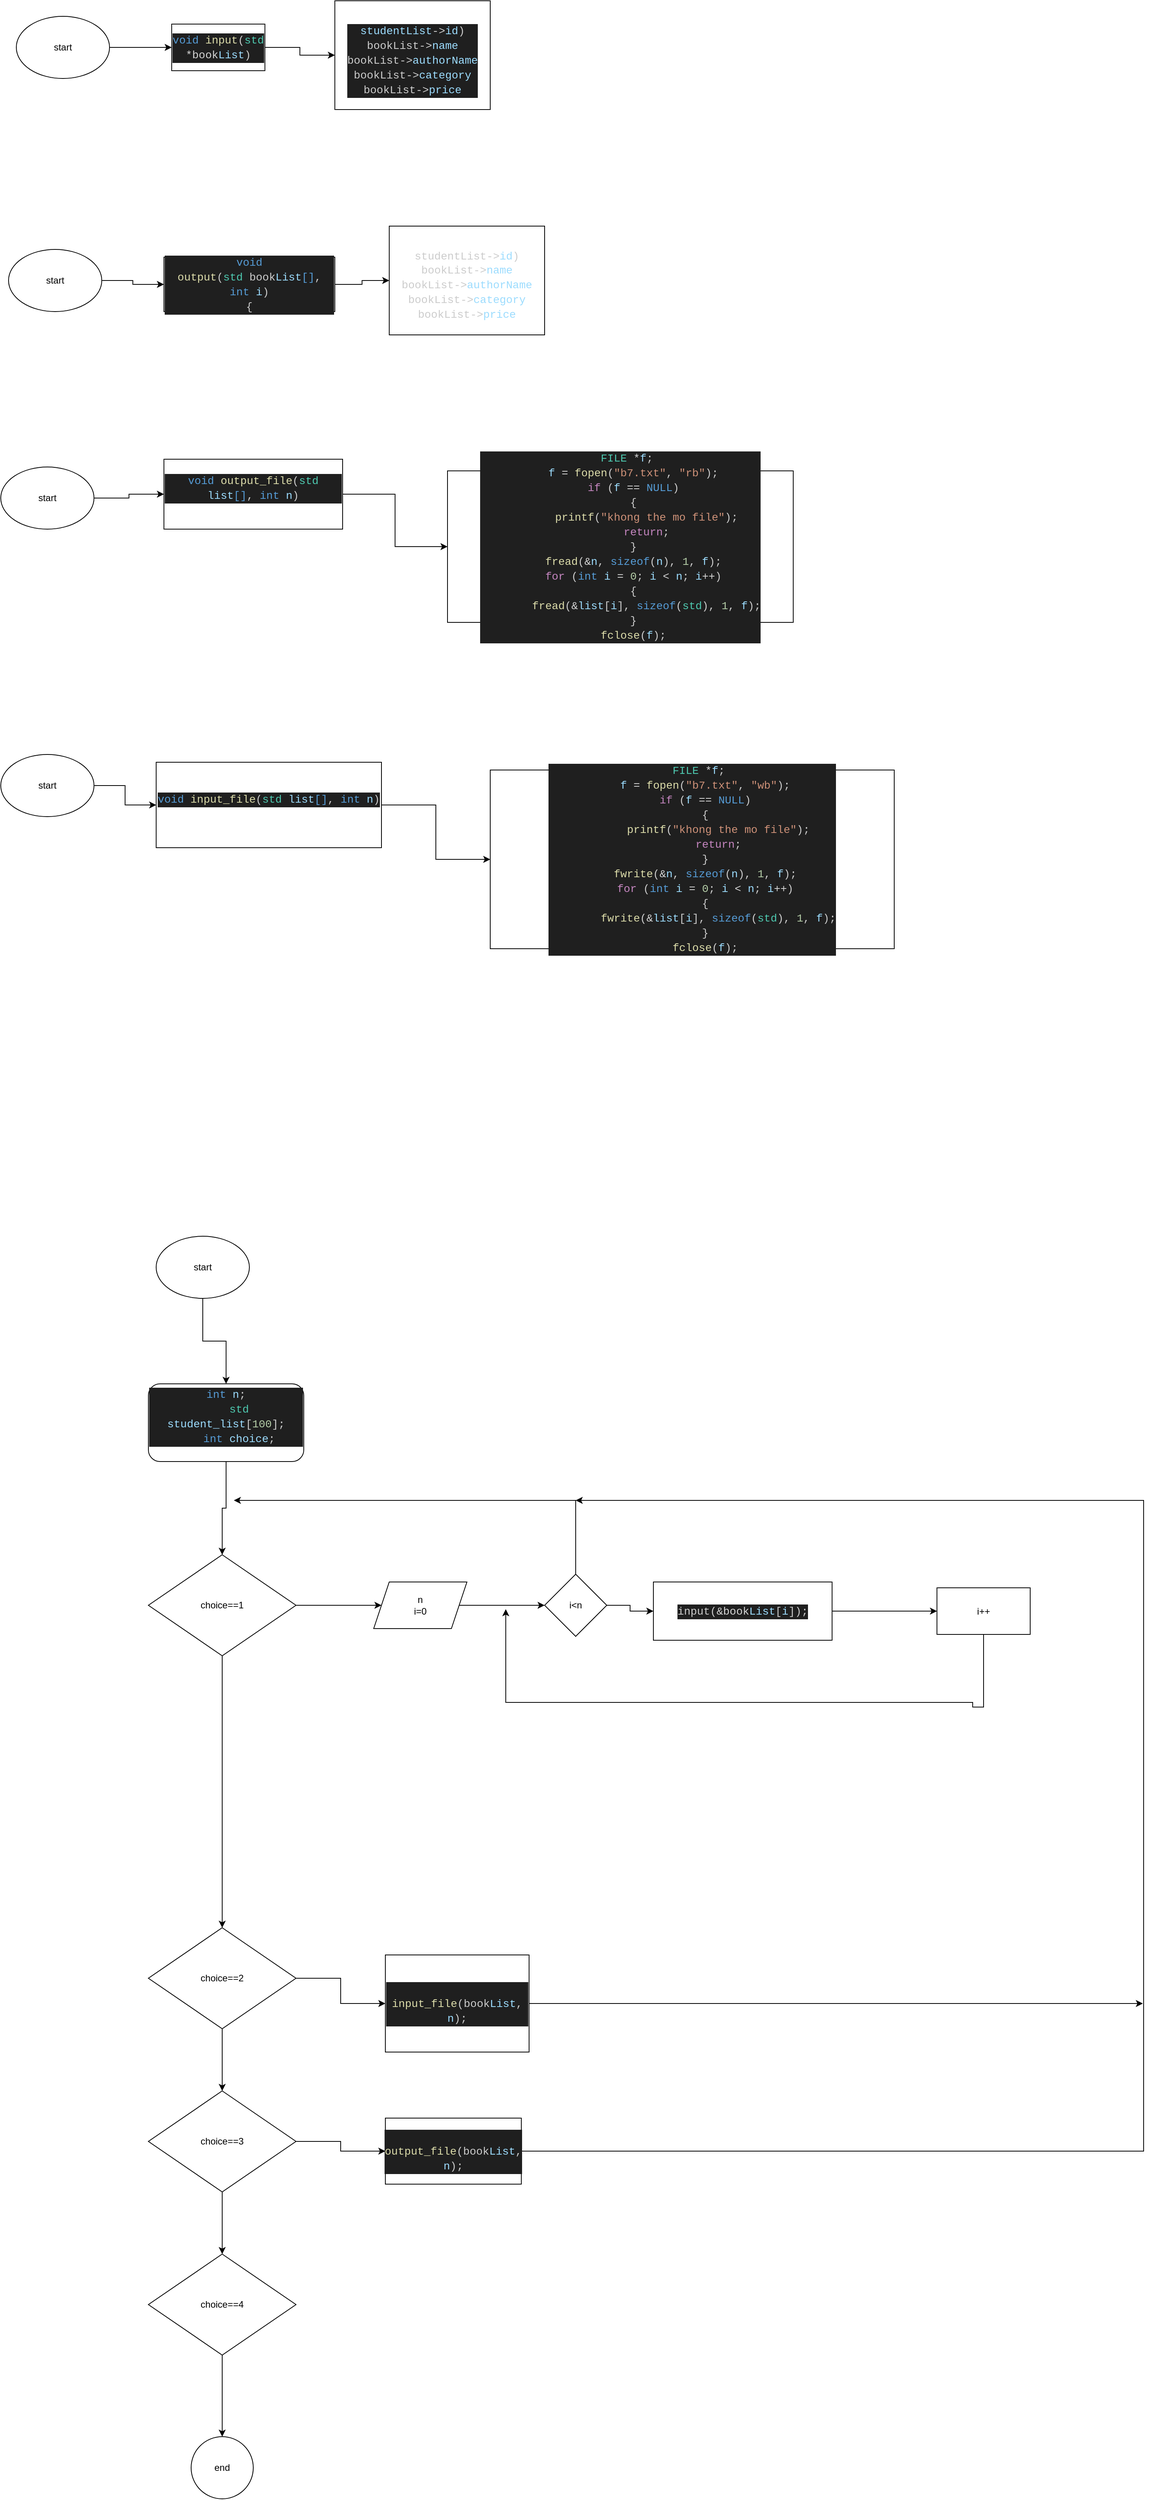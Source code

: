<mxfile version="22.0.3" type="device">
  <diagram id="C5RBs43oDa-KdzZeNtuy" name="Page-1">
    <mxGraphModel dx="1918" dy="1236" grid="1" gridSize="10" guides="1" tooltips="1" connect="1" arrows="1" fold="1" page="1" pageScale="1" pageWidth="827" pageHeight="1169" math="0" shadow="0">
      <root>
        <mxCell id="WIyWlLk6GJQsqaUBKTNV-0" />
        <mxCell id="WIyWlLk6GJQsqaUBKTNV-1" parent="WIyWlLk6GJQsqaUBKTNV-0" />
        <mxCell id="U6O5NH-Vw_Ar7A7h_Dvn-4" value="" style="edgeStyle=orthogonalEdgeStyle;rounded=0;orthogonalLoop=1;jettySize=auto;html=1;" parent="WIyWlLk6GJQsqaUBKTNV-1" source="U6O5NH-Vw_Ar7A7h_Dvn-0" target="U6O5NH-Vw_Ar7A7h_Dvn-3" edge="1">
          <mxGeometry relative="1" as="geometry" />
        </mxCell>
        <mxCell id="U6O5NH-Vw_Ar7A7h_Dvn-0" value="start" style="ellipse;whiteSpace=wrap;html=1;" parent="WIyWlLk6GJQsqaUBKTNV-1" vertex="1">
          <mxGeometry x="160" y="20" width="120" height="80" as="geometry" />
        </mxCell>
        <mxCell id="U6O5NH-Vw_Ar7A7h_Dvn-8" value="" style="edgeStyle=orthogonalEdgeStyle;rounded=0;orthogonalLoop=1;jettySize=auto;html=1;" parent="WIyWlLk6GJQsqaUBKTNV-1" source="U6O5NH-Vw_Ar7A7h_Dvn-1" target="U6O5NH-Vw_Ar7A7h_Dvn-7" edge="1">
          <mxGeometry relative="1" as="geometry" />
        </mxCell>
        <mxCell id="U6O5NH-Vw_Ar7A7h_Dvn-1" value="start" style="ellipse;whiteSpace=wrap;html=1;" parent="WIyWlLk6GJQsqaUBKTNV-1" vertex="1">
          <mxGeometry x="150" y="320" width="120" height="80" as="geometry" />
        </mxCell>
        <mxCell id="U6O5NH-Vw_Ar7A7h_Dvn-13" value="" style="edgeStyle=orthogonalEdgeStyle;rounded=0;orthogonalLoop=1;jettySize=auto;html=1;" parent="WIyWlLk6GJQsqaUBKTNV-1" source="U6O5NH-Vw_Ar7A7h_Dvn-2" target="U6O5NH-Vw_Ar7A7h_Dvn-12" edge="1">
          <mxGeometry relative="1" as="geometry" />
        </mxCell>
        <mxCell id="U6O5NH-Vw_Ar7A7h_Dvn-2" value="start" style="ellipse;whiteSpace=wrap;html=1;" parent="WIyWlLk6GJQsqaUBKTNV-1" vertex="1">
          <mxGeometry x="140" y="600" width="120" height="80" as="geometry" />
        </mxCell>
        <mxCell id="U6O5NH-Vw_Ar7A7h_Dvn-6" value="" style="edgeStyle=orthogonalEdgeStyle;rounded=0;orthogonalLoop=1;jettySize=auto;html=1;" parent="WIyWlLk6GJQsqaUBKTNV-1" source="U6O5NH-Vw_Ar7A7h_Dvn-3" target="U6O5NH-Vw_Ar7A7h_Dvn-5" edge="1">
          <mxGeometry relative="1" as="geometry" />
        </mxCell>
        <mxCell id="U6O5NH-Vw_Ar7A7h_Dvn-3" value="&lt;br&gt;&lt;div style=&quot;color: rgb(204, 204, 204); background-color: rgb(31, 31, 31); font-family: Consolas, &amp;quot;Courier New&amp;quot;, monospace; font-weight: normal; font-size: 14px; line-height: 19px;&quot;&gt;&lt;div&gt;&lt;span style=&quot;color: #569cd6;&quot;&gt;void&lt;/span&gt;&lt;span style=&quot;color: #cccccc;&quot;&gt; &lt;/span&gt;&lt;span style=&quot;color: #dcdcaa;&quot;&gt;input&lt;/span&gt;&lt;span style=&quot;color: #cccccc;&quot;&gt;(&lt;/span&gt;&lt;span style=&quot;color: #4ec9b0;&quot;&gt;std&lt;/span&gt;&lt;span style=&quot;color: #cccccc;&quot;&gt; &lt;/span&gt;&lt;span style=&quot;color: #d4d4d4;&quot;&gt;*book&lt;/span&gt;&lt;span style=&quot;color: #9cdcfe;&quot;&gt;List&lt;/span&gt;&lt;span style=&quot;color: #cccccc;&quot;&gt;)&lt;/span&gt;&lt;/div&gt;&lt;/div&gt;&lt;br&gt;" style="whiteSpace=wrap;html=1;" parent="WIyWlLk6GJQsqaUBKTNV-1" vertex="1">
          <mxGeometry x="360" y="30" width="120" height="60" as="geometry" />
        </mxCell>
        <mxCell id="U6O5NH-Vw_Ar7A7h_Dvn-5" value="&lt;br&gt;&lt;div style=&quot;color: rgb(204, 204, 204); background-color: rgb(31, 31, 31); font-family: Consolas, &amp;quot;Courier New&amp;quot;, monospace; font-weight: normal; font-size: 14px; line-height: 19px;&quot;&gt;&lt;div&gt;&lt;span style=&quot;color: #9cdcfe;&quot;&gt;studentList&lt;/span&gt;&lt;span style=&quot;color: #cccccc;&quot;&gt;-&amp;gt;&lt;/span&gt;&lt;span style=&quot;color: #9cdcfe;&quot;&gt;id&lt;/span&gt;&lt;span style=&quot;color: #cccccc;&quot;&gt;)&lt;/span&gt;&lt;/div&gt;&lt;div&gt;&lt;div style=&quot;line-height: 19px;&quot;&gt;&lt;div style=&quot;line-height: 19px;&quot;&gt;bookList-&amp;gt;&lt;span style=&quot;color: #9cdcfe;&quot;&gt;name&lt;/span&gt;&lt;/div&gt;&lt;div style=&quot;line-height: 19px;&quot;&gt;&lt;div style=&quot;line-height: 19px;&quot;&gt;bookList-&amp;gt;&lt;span style=&quot;color: #9cdcfe;&quot;&gt;authorName&lt;/span&gt;&lt;/div&gt;&lt;div style=&quot;line-height: 19px;&quot;&gt;&lt;div style=&quot;line-height: 19px;&quot;&gt;bookList-&amp;gt;&lt;span style=&quot;color: #9cdcfe;&quot;&gt;category&lt;/span&gt;&lt;/div&gt;&lt;div style=&quot;line-height: 19px;&quot;&gt;&lt;div style=&quot;line-height: 19px;&quot;&gt;bookList-&amp;gt;&lt;span style=&quot;color: #9cdcfe;&quot;&gt;price&lt;/span&gt;&lt;/div&gt;&lt;/div&gt;&lt;/div&gt;&lt;/div&gt;&lt;/div&gt;&lt;/div&gt;&lt;/div&gt;" style="whiteSpace=wrap;html=1;" parent="WIyWlLk6GJQsqaUBKTNV-1" vertex="1">
          <mxGeometry x="570" width="200" height="140" as="geometry" />
        </mxCell>
        <mxCell id="U6O5NH-Vw_Ar7A7h_Dvn-10" style="edgeStyle=orthogonalEdgeStyle;rounded=0;orthogonalLoop=1;jettySize=auto;html=1;entryX=0;entryY=0.5;entryDx=0;entryDy=0;" parent="WIyWlLk6GJQsqaUBKTNV-1" source="U6O5NH-Vw_Ar7A7h_Dvn-7" target="U6O5NH-Vw_Ar7A7h_Dvn-9" edge="1">
          <mxGeometry relative="1" as="geometry" />
        </mxCell>
        <mxCell id="U6O5NH-Vw_Ar7A7h_Dvn-7" value="&lt;br&gt;&lt;div style=&quot;color: rgb(204, 204, 204); background-color: rgb(31, 31, 31); font-family: Consolas, &amp;quot;Courier New&amp;quot;, monospace; font-weight: normal; font-size: 14px; line-height: 19px;&quot;&gt;&lt;div&gt;&lt;span style=&quot;color: #569cd6;&quot;&gt;void&lt;/span&gt;&lt;span style=&quot;color: #cccccc;&quot;&gt; &lt;/span&gt;&lt;span style=&quot;color: #dcdcaa;&quot;&gt;output&lt;/span&gt;&lt;span style=&quot;color: #cccccc;&quot;&gt;(&lt;/span&gt;&lt;span style=&quot;color: #4ec9b0;&quot;&gt;std&lt;/span&gt;&lt;span style=&quot;color: #cccccc;&quot;&gt;&amp;nbsp;book&lt;/span&gt;&lt;span style=&quot;color: #9cdcfe;&quot;&gt;List&lt;/span&gt;&lt;span style=&quot;color: #569cd6;&quot;&gt;[]&lt;/span&gt;&lt;span style=&quot;color: #cccccc;&quot;&gt;, &lt;/span&gt;&lt;span style=&quot;color: #569cd6;&quot;&gt;int&lt;/span&gt;&lt;span style=&quot;color: #cccccc;&quot;&gt; &lt;/span&gt;&lt;span style=&quot;color: #9cdcfe;&quot;&gt;i&lt;/span&gt;&lt;span style=&quot;color: #cccccc;&quot;&gt;)&lt;/span&gt;&lt;/div&gt;&lt;div&gt;&lt;span style=&quot;color: #cccccc;&quot;&gt;{&lt;/span&gt;&lt;/div&gt;&lt;/div&gt;&lt;br&gt;" style="whiteSpace=wrap;html=1;" parent="WIyWlLk6GJQsqaUBKTNV-1" vertex="1">
          <mxGeometry x="350" y="330" width="220" height="70" as="geometry" />
        </mxCell>
        <mxCell id="U6O5NH-Vw_Ar7A7h_Dvn-9" value="&lt;br&gt;&lt;div style=&quot;color: rgb(204, 204, 204); font-family: Consolas, &amp;quot;Courier New&amp;quot;, monospace; font-size: 14px;&quot;&gt;studentList-&amp;gt;&lt;span style=&quot;color: rgb(156, 220, 254);&quot;&gt;id&lt;/span&gt;)&lt;/div&gt;&lt;div style=&quot;color: rgb(204, 204, 204); font-family: Consolas, &amp;quot;Courier New&amp;quot;, monospace; font-size: 14px;&quot;&gt;&lt;div style=&quot;line-height: 19px;&quot;&gt;&lt;div style=&quot;line-height: 19px;&quot;&gt;bookList-&amp;gt;&lt;span style=&quot;color: rgb(156, 220, 254);&quot;&gt;name&lt;/span&gt;&lt;/div&gt;&lt;div style=&quot;line-height: 19px;&quot;&gt;&lt;div style=&quot;line-height: 19px;&quot;&gt;bookList-&amp;gt;&lt;span style=&quot;color: rgb(156, 220, 254);&quot;&gt;authorName&lt;/span&gt;&lt;/div&gt;&lt;div style=&quot;line-height: 19px;&quot;&gt;&lt;div style=&quot;line-height: 19px;&quot;&gt;bookList-&amp;gt;&lt;span style=&quot;color: rgb(156, 220, 254);&quot;&gt;category&lt;/span&gt;&lt;/div&gt;&lt;div style=&quot;line-height: 19px;&quot;&gt;&lt;div style=&quot;line-height: 19px;&quot;&gt;bookList-&amp;gt;&lt;span style=&quot;color: rgb(156, 220, 254);&quot;&gt;price&lt;/span&gt;&lt;/div&gt;&lt;/div&gt;&lt;/div&gt;&lt;/div&gt;&lt;/div&gt;&lt;/div&gt;" style="whiteSpace=wrap;html=1;" parent="WIyWlLk6GJQsqaUBKTNV-1" vertex="1">
          <mxGeometry x="640" y="290" width="200" height="140" as="geometry" />
        </mxCell>
        <mxCell id="U6O5NH-Vw_Ar7A7h_Dvn-17" value="" style="edgeStyle=orthogonalEdgeStyle;rounded=0;orthogonalLoop=1;jettySize=auto;html=1;" parent="WIyWlLk6GJQsqaUBKTNV-1" source="U6O5NH-Vw_Ar7A7h_Dvn-11" target="U6O5NH-Vw_Ar7A7h_Dvn-16" edge="1">
          <mxGeometry relative="1" as="geometry" />
        </mxCell>
        <mxCell id="U6O5NH-Vw_Ar7A7h_Dvn-11" value="start" style="ellipse;whiteSpace=wrap;html=1;" parent="WIyWlLk6GJQsqaUBKTNV-1" vertex="1">
          <mxGeometry x="140" y="970" width="120" height="80" as="geometry" />
        </mxCell>
        <mxCell id="U6O5NH-Vw_Ar7A7h_Dvn-15" value="" style="edgeStyle=orthogonalEdgeStyle;rounded=0;orthogonalLoop=1;jettySize=auto;html=1;" parent="WIyWlLk6GJQsqaUBKTNV-1" source="U6O5NH-Vw_Ar7A7h_Dvn-12" target="U6O5NH-Vw_Ar7A7h_Dvn-14" edge="1">
          <mxGeometry relative="1" as="geometry" />
        </mxCell>
        <mxCell id="U6O5NH-Vw_Ar7A7h_Dvn-12" value="&#xa;&lt;div style=&quot;color: rgb(204, 204, 204); background-color: rgb(31, 31, 31); font-family: Consolas, &amp;quot;Courier New&amp;quot;, monospace; font-weight: normal; font-size: 14px; line-height: 19px;&quot;&gt;&lt;div&gt;&lt;span style=&quot;color: #569cd6;&quot;&gt;void&lt;/span&gt;&lt;span style=&quot;color: #cccccc;&quot;&gt; &lt;/span&gt;&lt;span style=&quot;color: #dcdcaa;&quot;&gt;output_file&lt;/span&gt;&lt;span style=&quot;color: #cccccc;&quot;&gt;(&lt;/span&gt;&lt;span style=&quot;color: #4ec9b0;&quot;&gt;std&lt;/span&gt;&lt;span style=&quot;color: #cccccc;&quot;&gt; &lt;/span&gt;&lt;span style=&quot;color: #9cdcfe;&quot;&gt;list&lt;/span&gt;&lt;span style=&quot;color: #569cd6;&quot;&gt;[]&lt;/span&gt;&lt;span style=&quot;color: #cccccc;&quot;&gt;, &lt;/span&gt;&lt;span style=&quot;color: #569cd6;&quot;&gt;int&lt;/span&gt;&lt;span style=&quot;color: #cccccc;&quot;&gt; &lt;/span&gt;&lt;span style=&quot;color: #9cdcfe;&quot;&gt;n&lt;/span&gt;&lt;span style=&quot;color: #cccccc;&quot;&gt;)&lt;/span&gt;&lt;/div&gt;&lt;/div&gt;&#xa;&#xa;" style="whiteSpace=wrap;html=1;" parent="WIyWlLk6GJQsqaUBKTNV-1" vertex="1">
          <mxGeometry x="350" y="590" width="230" height="90" as="geometry" />
        </mxCell>
        <mxCell id="U6O5NH-Vw_Ar7A7h_Dvn-14" value="&lt;br&gt;&lt;div style=&quot;color: rgb(204, 204, 204); background-color: rgb(31, 31, 31); font-family: Consolas, &amp;quot;Courier New&amp;quot;, monospace; font-weight: normal; font-size: 14px; line-height: 19px;&quot;&gt;&lt;div&gt;&lt;span style=&quot;color: #cccccc;&quot;&gt;&amp;nbsp; &lt;/span&gt;&lt;span style=&quot;color: #4ec9b0;&quot;&gt;FILE&lt;/span&gt;&lt;span style=&quot;color: #cccccc;&quot;&gt; &lt;/span&gt;&lt;span style=&quot;color: #d4d4d4;&quot;&gt;*&lt;/span&gt;&lt;span style=&quot;color: #9cdcfe;&quot;&gt;f&lt;/span&gt;&lt;span style=&quot;color: #cccccc;&quot;&gt;;&lt;/span&gt;&lt;/div&gt;&lt;div&gt;&lt;span style=&quot;color: #cccccc;&quot;&gt;&amp;nbsp; &amp;nbsp; &lt;/span&gt;&lt;span style=&quot;color: #9cdcfe;&quot;&gt;f&lt;/span&gt;&lt;span style=&quot;color: #cccccc;&quot;&gt; &lt;/span&gt;&lt;span style=&quot;color: #d4d4d4;&quot;&gt;=&lt;/span&gt;&lt;span style=&quot;color: #cccccc;&quot;&gt; &lt;/span&gt;&lt;span style=&quot;color: #dcdcaa;&quot;&gt;fopen&lt;/span&gt;&lt;span style=&quot;color: #cccccc;&quot;&gt;(&lt;/span&gt;&lt;span style=&quot;color: #ce9178;&quot;&gt;&quot;b7.txt&quot;&lt;/span&gt;&lt;span style=&quot;color: #cccccc;&quot;&gt;, &lt;/span&gt;&lt;span style=&quot;color: #ce9178;&quot;&gt;&quot;rb&quot;&lt;/span&gt;&lt;span style=&quot;color: #cccccc;&quot;&gt;);&lt;/span&gt;&lt;/div&gt;&lt;div&gt;&lt;span style=&quot;color: #cccccc;&quot;&gt;&amp;nbsp; &amp;nbsp; &lt;/span&gt;&lt;span style=&quot;color: #c586c0;&quot;&gt;if&lt;/span&gt;&lt;span style=&quot;color: #cccccc;&quot;&gt; (&lt;/span&gt;&lt;span style=&quot;color: #9cdcfe;&quot;&gt;f&lt;/span&gt;&lt;span style=&quot;color: #cccccc;&quot;&gt; &lt;/span&gt;&lt;span style=&quot;color: #d4d4d4;&quot;&gt;==&lt;/span&gt;&lt;span style=&quot;color: #cccccc;&quot;&gt; &lt;/span&gt;&lt;span style=&quot;color: #569cd6;&quot;&gt;NULL&lt;/span&gt;&lt;span style=&quot;color: #cccccc;&quot;&gt;)&lt;/span&gt;&lt;/div&gt;&lt;div&gt;&lt;span style=&quot;color: #cccccc;&quot;&gt;&amp;nbsp; &amp;nbsp; {&lt;/span&gt;&lt;/div&gt;&lt;div&gt;&lt;span style=&quot;color: #cccccc;&quot;&gt;&amp;nbsp; &amp;nbsp; &amp;nbsp; &amp;nbsp; &lt;/span&gt;&lt;span style=&quot;color: #dcdcaa;&quot;&gt;printf&lt;/span&gt;&lt;span style=&quot;color: #cccccc;&quot;&gt;(&lt;/span&gt;&lt;span style=&quot;color: #ce9178;&quot;&gt;&quot;khong the mo file&quot;&lt;/span&gt;&lt;span style=&quot;color: #cccccc;&quot;&gt;);&lt;/span&gt;&lt;/div&gt;&lt;div&gt;&lt;span style=&quot;color: #cccccc;&quot;&gt;&amp;nbsp; &amp;nbsp; &amp;nbsp; &amp;nbsp; &lt;/span&gt;&lt;span style=&quot;color: #c586c0;&quot;&gt;return&lt;/span&gt;&lt;span style=&quot;color: #cccccc;&quot;&gt;;&lt;/span&gt;&lt;/div&gt;&lt;div&gt;&lt;span style=&quot;color: #cccccc;&quot;&gt;&amp;nbsp; &amp;nbsp; }&lt;/span&gt;&lt;/div&gt;&lt;div&gt;&lt;span style=&quot;color: #cccccc;&quot;&gt;&amp;nbsp; &amp;nbsp; &lt;/span&gt;&lt;span style=&quot;color: #dcdcaa;&quot;&gt;fread&lt;/span&gt;&lt;span style=&quot;color: #cccccc;&quot;&gt;(&lt;/span&gt;&lt;span style=&quot;color: #d4d4d4;&quot;&gt;&amp;amp;&lt;/span&gt;&lt;span style=&quot;color: #9cdcfe;&quot;&gt;n&lt;/span&gt;&lt;span style=&quot;color: #cccccc;&quot;&gt;, &lt;/span&gt;&lt;span style=&quot;color: #569cd6;&quot;&gt;sizeof&lt;/span&gt;&lt;span style=&quot;color: #cccccc;&quot;&gt;(&lt;/span&gt;&lt;span style=&quot;color: #9cdcfe;&quot;&gt;n&lt;/span&gt;&lt;span style=&quot;color: #cccccc;&quot;&gt;), &lt;/span&gt;&lt;span style=&quot;color: #b5cea8;&quot;&gt;1&lt;/span&gt;&lt;span style=&quot;color: #cccccc;&quot;&gt;, &lt;/span&gt;&lt;span style=&quot;color: #9cdcfe;&quot;&gt;f&lt;/span&gt;&lt;span style=&quot;color: #cccccc;&quot;&gt;);&lt;/span&gt;&lt;/div&gt;&lt;div&gt;&lt;span style=&quot;color: #cccccc;&quot;&gt;&amp;nbsp; &amp;nbsp; &lt;/span&gt;&lt;span style=&quot;color: #c586c0;&quot;&gt;for&lt;/span&gt;&lt;span style=&quot;color: #cccccc;&quot;&gt; (&lt;/span&gt;&lt;span style=&quot;color: #569cd6;&quot;&gt;int&lt;/span&gt;&lt;span style=&quot;color: #cccccc;&quot;&gt; &lt;/span&gt;&lt;span style=&quot;color: #9cdcfe;&quot;&gt;i&lt;/span&gt;&lt;span style=&quot;color: #cccccc;&quot;&gt; &lt;/span&gt;&lt;span style=&quot;color: #d4d4d4;&quot;&gt;=&lt;/span&gt;&lt;span style=&quot;color: #cccccc;&quot;&gt; &lt;/span&gt;&lt;span style=&quot;color: #b5cea8;&quot;&gt;0&lt;/span&gt;&lt;span style=&quot;color: #cccccc;&quot;&gt;; &lt;/span&gt;&lt;span style=&quot;color: #9cdcfe;&quot;&gt;i&lt;/span&gt;&lt;span style=&quot;color: #cccccc;&quot;&gt; &lt;/span&gt;&lt;span style=&quot;color: #d4d4d4;&quot;&gt;&amp;lt;&lt;/span&gt;&lt;span style=&quot;color: #cccccc;&quot;&gt; &lt;/span&gt;&lt;span style=&quot;color: #9cdcfe;&quot;&gt;n&lt;/span&gt;&lt;span style=&quot;color: #cccccc;&quot;&gt;; &lt;/span&gt;&lt;span style=&quot;color: #9cdcfe;&quot;&gt;i&lt;/span&gt;&lt;span style=&quot;color: #d4d4d4;&quot;&gt;++&lt;/span&gt;&lt;span style=&quot;color: #cccccc;&quot;&gt;)&lt;/span&gt;&lt;/div&gt;&lt;div&gt;&lt;span style=&quot;color: #cccccc;&quot;&gt;&amp;nbsp; &amp;nbsp; {&lt;/span&gt;&lt;/div&gt;&lt;div&gt;&lt;span style=&quot;color: #cccccc;&quot;&gt;&amp;nbsp; &amp;nbsp; &amp;nbsp; &amp;nbsp; &lt;/span&gt;&lt;span style=&quot;color: #dcdcaa;&quot;&gt;fread&lt;/span&gt;&lt;span style=&quot;color: #cccccc;&quot;&gt;(&lt;/span&gt;&lt;span style=&quot;color: #d4d4d4;&quot;&gt;&amp;amp;&lt;/span&gt;&lt;span style=&quot;color: #9cdcfe;&quot;&gt;list&lt;/span&gt;&lt;span style=&quot;color: #cccccc;&quot;&gt;[&lt;/span&gt;&lt;span style=&quot;color: #9cdcfe;&quot;&gt;i&lt;/span&gt;&lt;span style=&quot;color: #cccccc;&quot;&gt;], &lt;/span&gt;&lt;span style=&quot;color: #569cd6;&quot;&gt;sizeof&lt;/span&gt;&lt;span style=&quot;color: #cccccc;&quot;&gt;(&lt;/span&gt;&lt;span style=&quot;color: #4ec9b0;&quot;&gt;std&lt;/span&gt;&lt;span style=&quot;color: #cccccc;&quot;&gt;), &lt;/span&gt;&lt;span style=&quot;color: #b5cea8;&quot;&gt;1&lt;/span&gt;&lt;span style=&quot;color: #cccccc;&quot;&gt;, &lt;/span&gt;&lt;span style=&quot;color: #9cdcfe;&quot;&gt;f&lt;/span&gt;&lt;span style=&quot;color: #cccccc;&quot;&gt;);&lt;/span&gt;&lt;/div&gt;&lt;div&gt;&lt;span style=&quot;color: #cccccc;&quot;&gt;&amp;nbsp; &amp;nbsp; }&lt;/span&gt;&lt;/div&gt;&lt;div&gt;&lt;span style=&quot;color: #cccccc;&quot;&gt;&amp;nbsp; &amp;nbsp; &lt;/span&gt;&lt;span style=&quot;color: #dcdcaa;&quot;&gt;fclose&lt;/span&gt;&lt;span style=&quot;color: #cccccc;&quot;&gt;(&lt;/span&gt;&lt;span style=&quot;color: #9cdcfe;&quot;&gt;f&lt;/span&gt;&lt;span style=&quot;color: #cccccc;&quot;&gt;);&lt;/span&gt;&lt;/div&gt;&lt;/div&gt;&lt;br&gt;" style="whiteSpace=wrap;html=1;" parent="WIyWlLk6GJQsqaUBKTNV-1" vertex="1">
          <mxGeometry x="715" y="605" width="445" height="195" as="geometry" />
        </mxCell>
        <mxCell id="U6O5NH-Vw_Ar7A7h_Dvn-19" value="" style="edgeStyle=orthogonalEdgeStyle;rounded=0;orthogonalLoop=1;jettySize=auto;html=1;" parent="WIyWlLk6GJQsqaUBKTNV-1" source="U6O5NH-Vw_Ar7A7h_Dvn-16" target="U6O5NH-Vw_Ar7A7h_Dvn-18" edge="1">
          <mxGeometry relative="1" as="geometry" />
        </mxCell>
        <mxCell id="U6O5NH-Vw_Ar7A7h_Dvn-16" value="&#xa;&lt;div style=&quot;color: rgb(204, 204, 204); background-color: rgb(31, 31, 31); font-family: Consolas, &amp;quot;Courier New&amp;quot;, monospace; font-weight: normal; font-size: 14px; line-height: 19px;&quot;&gt;&lt;div&gt;&lt;span style=&quot;color: #569cd6;&quot;&gt;void&lt;/span&gt;&lt;span style=&quot;color: #cccccc;&quot;&gt; &lt;/span&gt;&lt;span style=&quot;color: #dcdcaa;&quot;&gt;input_file&lt;/span&gt;&lt;span style=&quot;color: #cccccc;&quot;&gt;(&lt;/span&gt;&lt;span style=&quot;color: #4ec9b0;&quot;&gt;std&lt;/span&gt;&lt;span style=&quot;color: #cccccc;&quot;&gt; &lt;/span&gt;&lt;span style=&quot;color: #9cdcfe;&quot;&gt;list&lt;/span&gt;&lt;span style=&quot;color: #569cd6;&quot;&gt;[]&lt;/span&gt;&lt;span style=&quot;color: #cccccc;&quot;&gt;, &lt;/span&gt;&lt;span style=&quot;color: #569cd6;&quot;&gt;int&lt;/span&gt;&lt;span style=&quot;color: #cccccc;&quot;&gt; &lt;/span&gt;&lt;span style=&quot;color: #9cdcfe;&quot;&gt;n&lt;/span&gt;&lt;span style=&quot;color: #cccccc;&quot;&gt;)&lt;/span&gt;&lt;/div&gt;&lt;/div&gt;&#xa;&#xa;" style="whiteSpace=wrap;html=1;" parent="WIyWlLk6GJQsqaUBKTNV-1" vertex="1">
          <mxGeometry x="340" y="980" width="290" height="110" as="geometry" />
        </mxCell>
        <mxCell id="U6O5NH-Vw_Ar7A7h_Dvn-18" value="&lt;br&gt;&lt;div style=&quot;color: rgb(204, 204, 204); background-color: rgb(31, 31, 31); font-family: Consolas, &amp;quot;Courier New&amp;quot;, monospace; font-weight: normal; font-size: 14px; line-height: 19px;&quot;&gt;&lt;div&gt;&lt;span style=&quot;color: #cccccc;&quot;&gt;&amp;nbsp; &lt;/span&gt;&lt;span style=&quot;color: #4ec9b0;&quot;&gt;FILE&lt;/span&gt;&lt;span style=&quot;color: #cccccc;&quot;&gt; &lt;/span&gt;&lt;span style=&quot;color: #d4d4d4;&quot;&gt;*&lt;/span&gt;&lt;span style=&quot;color: #9cdcfe;&quot;&gt;f&lt;/span&gt;&lt;span style=&quot;color: #cccccc;&quot;&gt;;&lt;/span&gt;&lt;/div&gt;&lt;div&gt;&lt;span style=&quot;color: #cccccc;&quot;&gt;&amp;nbsp; &amp;nbsp; &lt;/span&gt;&lt;span style=&quot;color: #9cdcfe;&quot;&gt;f&lt;/span&gt;&lt;span style=&quot;color: #cccccc;&quot;&gt; &lt;/span&gt;&lt;span style=&quot;color: #d4d4d4;&quot;&gt;=&lt;/span&gt;&lt;span style=&quot;color: #cccccc;&quot;&gt; &lt;/span&gt;&lt;span style=&quot;color: #dcdcaa;&quot;&gt;fopen&lt;/span&gt;&lt;span style=&quot;color: #cccccc;&quot;&gt;(&lt;/span&gt;&lt;span style=&quot;color: #ce9178;&quot;&gt;&quot;b7.txt&quot;&lt;/span&gt;&lt;span style=&quot;color: #cccccc;&quot;&gt;, &lt;/span&gt;&lt;span style=&quot;color: #ce9178;&quot;&gt;&quot;wb&quot;&lt;/span&gt;&lt;span style=&quot;color: #cccccc;&quot;&gt;);&lt;/span&gt;&lt;/div&gt;&lt;div&gt;&lt;span style=&quot;color: #cccccc;&quot;&gt;&amp;nbsp; &amp;nbsp; &lt;/span&gt;&lt;span style=&quot;color: #c586c0;&quot;&gt;if&lt;/span&gt;&lt;span style=&quot;color: #cccccc;&quot;&gt; (&lt;/span&gt;&lt;span style=&quot;color: #9cdcfe;&quot;&gt;f&lt;/span&gt;&lt;span style=&quot;color: #cccccc;&quot;&gt; &lt;/span&gt;&lt;span style=&quot;color: #d4d4d4;&quot;&gt;==&lt;/span&gt;&lt;span style=&quot;color: #cccccc;&quot;&gt; &lt;/span&gt;&lt;span style=&quot;color: #569cd6;&quot;&gt;NULL&lt;/span&gt;&lt;span style=&quot;color: #cccccc;&quot;&gt;)&lt;/span&gt;&lt;/div&gt;&lt;div&gt;&lt;span style=&quot;color: #cccccc;&quot;&gt;&amp;nbsp; &amp;nbsp; {&lt;/span&gt;&lt;/div&gt;&lt;div&gt;&lt;span style=&quot;color: #cccccc;&quot;&gt;&amp;nbsp; &amp;nbsp; &amp;nbsp; &amp;nbsp; &lt;/span&gt;&lt;span style=&quot;color: #dcdcaa;&quot;&gt;printf&lt;/span&gt;&lt;span style=&quot;color: #cccccc;&quot;&gt;(&lt;/span&gt;&lt;span style=&quot;color: #ce9178;&quot;&gt;&quot;khong the mo file&quot;&lt;/span&gt;&lt;span style=&quot;color: #cccccc;&quot;&gt;);&lt;/span&gt;&lt;/div&gt;&lt;div&gt;&lt;span style=&quot;color: #cccccc;&quot;&gt;&amp;nbsp; &amp;nbsp; &amp;nbsp; &amp;nbsp; &lt;/span&gt;&lt;span style=&quot;color: #c586c0;&quot;&gt;return&lt;/span&gt;&lt;span style=&quot;color: #cccccc;&quot;&gt;;&lt;/span&gt;&lt;/div&gt;&lt;div&gt;&lt;span style=&quot;color: #cccccc;&quot;&gt;&amp;nbsp; &amp;nbsp; }&lt;/span&gt;&lt;/div&gt;&lt;div&gt;&lt;span style=&quot;color: #cccccc;&quot;&gt;&amp;nbsp; &amp;nbsp; &lt;/span&gt;&lt;span style=&quot;color: #dcdcaa;&quot;&gt;fwrite&lt;/span&gt;&lt;span style=&quot;color: #cccccc;&quot;&gt;(&lt;/span&gt;&lt;span style=&quot;color: #d4d4d4;&quot;&gt;&amp;amp;&lt;/span&gt;&lt;span style=&quot;color: #9cdcfe;&quot;&gt;n&lt;/span&gt;&lt;span style=&quot;color: #cccccc;&quot;&gt;, &lt;/span&gt;&lt;span style=&quot;color: #569cd6;&quot;&gt;sizeof&lt;/span&gt;&lt;span style=&quot;color: #cccccc;&quot;&gt;(&lt;/span&gt;&lt;span style=&quot;color: #9cdcfe;&quot;&gt;n&lt;/span&gt;&lt;span style=&quot;color: #cccccc;&quot;&gt;), &lt;/span&gt;&lt;span style=&quot;color: #b5cea8;&quot;&gt;1&lt;/span&gt;&lt;span style=&quot;color: #cccccc;&quot;&gt;, &lt;/span&gt;&lt;span style=&quot;color: #9cdcfe;&quot;&gt;f&lt;/span&gt;&lt;span style=&quot;color: #cccccc;&quot;&gt;);&lt;/span&gt;&lt;/div&gt;&lt;div&gt;&lt;span style=&quot;color: #cccccc;&quot;&gt;&amp;nbsp; &amp;nbsp; &lt;/span&gt;&lt;span style=&quot;color: #c586c0;&quot;&gt;for&lt;/span&gt;&lt;span style=&quot;color: #cccccc;&quot;&gt; (&lt;/span&gt;&lt;span style=&quot;color: #569cd6;&quot;&gt;int&lt;/span&gt;&lt;span style=&quot;color: #cccccc;&quot;&gt; &lt;/span&gt;&lt;span style=&quot;color: #9cdcfe;&quot;&gt;i&lt;/span&gt;&lt;span style=&quot;color: #cccccc;&quot;&gt; &lt;/span&gt;&lt;span style=&quot;color: #d4d4d4;&quot;&gt;=&lt;/span&gt;&lt;span style=&quot;color: #cccccc;&quot;&gt; &lt;/span&gt;&lt;span style=&quot;color: #b5cea8;&quot;&gt;0&lt;/span&gt;&lt;span style=&quot;color: #cccccc;&quot;&gt;; &lt;/span&gt;&lt;span style=&quot;color: #9cdcfe;&quot;&gt;i&lt;/span&gt;&lt;span style=&quot;color: #cccccc;&quot;&gt; &lt;/span&gt;&lt;span style=&quot;color: #d4d4d4;&quot;&gt;&amp;lt;&lt;/span&gt;&lt;span style=&quot;color: #cccccc;&quot;&gt; &lt;/span&gt;&lt;span style=&quot;color: #9cdcfe;&quot;&gt;n&lt;/span&gt;&lt;span style=&quot;color: #cccccc;&quot;&gt;; &lt;/span&gt;&lt;span style=&quot;color: #9cdcfe;&quot;&gt;i&lt;/span&gt;&lt;span style=&quot;color: #d4d4d4;&quot;&gt;++&lt;/span&gt;&lt;span style=&quot;color: #cccccc;&quot;&gt;)&lt;/span&gt;&lt;/div&gt;&lt;div&gt;&lt;span style=&quot;color: #cccccc;&quot;&gt;&amp;nbsp; &amp;nbsp; {&lt;/span&gt;&lt;/div&gt;&lt;div&gt;&lt;span style=&quot;color: #cccccc;&quot;&gt;&amp;nbsp; &amp;nbsp; &amp;nbsp; &amp;nbsp; &lt;/span&gt;&lt;span style=&quot;color: #dcdcaa;&quot;&gt;fwrite&lt;/span&gt;&lt;span style=&quot;color: #cccccc;&quot;&gt;(&lt;/span&gt;&lt;span style=&quot;color: #d4d4d4;&quot;&gt;&amp;amp;&lt;/span&gt;&lt;span style=&quot;color: #9cdcfe;&quot;&gt;list&lt;/span&gt;&lt;span style=&quot;color: #cccccc;&quot;&gt;[&lt;/span&gt;&lt;span style=&quot;color: #9cdcfe;&quot;&gt;i&lt;/span&gt;&lt;span style=&quot;color: #cccccc;&quot;&gt;], &lt;/span&gt;&lt;span style=&quot;color: #569cd6;&quot;&gt;sizeof&lt;/span&gt;&lt;span style=&quot;color: #cccccc;&quot;&gt;(&lt;/span&gt;&lt;span style=&quot;color: #4ec9b0;&quot;&gt;std&lt;/span&gt;&lt;span style=&quot;color: #cccccc;&quot;&gt;), &lt;/span&gt;&lt;span style=&quot;color: #b5cea8;&quot;&gt;1&lt;/span&gt;&lt;span style=&quot;color: #cccccc;&quot;&gt;, &lt;/span&gt;&lt;span style=&quot;color: #9cdcfe;&quot;&gt;f&lt;/span&gt;&lt;span style=&quot;color: #cccccc;&quot;&gt;);&lt;/span&gt;&lt;/div&gt;&lt;div&gt;&lt;span style=&quot;color: #cccccc;&quot;&gt;&amp;nbsp; &amp;nbsp; }&lt;/span&gt;&lt;/div&gt;&lt;div&gt;&lt;span style=&quot;color: #cccccc;&quot;&gt;&amp;nbsp; &amp;nbsp; &lt;/span&gt;&lt;span style=&quot;color: #dcdcaa;&quot;&gt;fclose&lt;/span&gt;&lt;span style=&quot;color: #cccccc;&quot;&gt;(&lt;/span&gt;&lt;span style=&quot;color: #9cdcfe;&quot;&gt;f&lt;/span&gt;&lt;span style=&quot;color: #cccccc;&quot;&gt;);&lt;/span&gt;&lt;/div&gt;&lt;/div&gt;&lt;br&gt;" style="whiteSpace=wrap;html=1;" parent="WIyWlLk6GJQsqaUBKTNV-1" vertex="1">
          <mxGeometry x="770" y="990" width="520" height="230" as="geometry" />
        </mxCell>
        <mxCell id="U6O5NH-Vw_Ar7A7h_Dvn-22" style="edgeStyle=orthogonalEdgeStyle;rounded=0;orthogonalLoop=1;jettySize=auto;html=1;entryX=0.5;entryY=0;entryDx=0;entryDy=0;" parent="WIyWlLk6GJQsqaUBKTNV-1" source="U6O5NH-Vw_Ar7A7h_Dvn-20" target="U6O5NH-Vw_Ar7A7h_Dvn-21" edge="1">
          <mxGeometry relative="1" as="geometry" />
        </mxCell>
        <mxCell id="U6O5NH-Vw_Ar7A7h_Dvn-20" value="start" style="ellipse;whiteSpace=wrap;html=1;" parent="WIyWlLk6GJQsqaUBKTNV-1" vertex="1">
          <mxGeometry x="340" y="1590" width="120" height="80" as="geometry" />
        </mxCell>
        <mxCell id="U6O5NH-Vw_Ar7A7h_Dvn-25" style="edgeStyle=orthogonalEdgeStyle;rounded=0;orthogonalLoop=1;jettySize=auto;html=1;" parent="WIyWlLk6GJQsqaUBKTNV-1" source="U6O5NH-Vw_Ar7A7h_Dvn-21" target="U6O5NH-Vw_Ar7A7h_Dvn-24" edge="1">
          <mxGeometry relative="1" as="geometry" />
        </mxCell>
        <mxCell id="U6O5NH-Vw_Ar7A7h_Dvn-21" value="&#xa;&lt;div style=&quot;color: rgb(204, 204, 204); background-color: rgb(31, 31, 31); font-family: Consolas, &amp;quot;Courier New&amp;quot;, monospace; font-weight: normal; font-size: 14px; line-height: 19px;&quot;&gt;&lt;div&gt;&lt;span style=&quot;color: #569cd6;&quot;&gt;int&lt;/span&gt;&lt;span style=&quot;color: #cccccc;&quot;&gt; &lt;/span&gt;&lt;span style=&quot;color: #9cdcfe;&quot;&gt;n&lt;/span&gt;&lt;span style=&quot;color: #cccccc;&quot;&gt;;&lt;/span&gt;&lt;/div&gt;&lt;div&gt;&lt;span style=&quot;color: #cccccc;&quot;&gt;&amp;nbsp; &amp;nbsp; &lt;/span&gt;&lt;span style=&quot;color: #4ec9b0;&quot;&gt;std&lt;/span&gt;&lt;span style=&quot;color: #cccccc;&quot;&gt; &lt;/span&gt;&lt;span style=&quot;color: #9cdcfe;&quot;&gt;student_list&lt;/span&gt;&lt;span style=&quot;color: #cccccc;&quot;&gt;[&lt;/span&gt;&lt;span style=&quot;color: #b5cea8;&quot;&gt;100&lt;/span&gt;&lt;span style=&quot;color: #cccccc;&quot;&gt;];&lt;/span&gt;&lt;/div&gt;&lt;div&gt;&lt;span style=&quot;color: #cccccc;&quot;&gt;&amp;nbsp; &amp;nbsp; &lt;/span&gt;&lt;span style=&quot;color: #569cd6;&quot;&gt;int&lt;/span&gt;&lt;span style=&quot;color: #cccccc;&quot;&gt; &lt;/span&gt;&lt;span style=&quot;color: #9cdcfe;&quot;&gt;choice&lt;/span&gt;&lt;span style=&quot;color: #cccccc;&quot;&gt;;&lt;/span&gt;&lt;/div&gt;&lt;/div&gt;&#xa;&#xa;" style="rounded=1;whiteSpace=wrap;html=1;" parent="WIyWlLk6GJQsqaUBKTNV-1" vertex="1">
          <mxGeometry x="330" y="1780" width="200" height="100" as="geometry" />
        </mxCell>
        <mxCell id="U6O5NH-Vw_Ar7A7h_Dvn-27" value="" style="edgeStyle=orthogonalEdgeStyle;rounded=0;orthogonalLoop=1;jettySize=auto;html=1;entryX=0;entryY=0.5;entryDx=0;entryDy=0;" parent="WIyWlLk6GJQsqaUBKTNV-1" source="U6O5NH-Vw_Ar7A7h_Dvn-24" target="U6O5NH-Vw_Ar7A7h_Dvn-28" edge="1">
          <mxGeometry relative="1" as="geometry">
            <mxPoint x="635" y="2065" as="targetPoint" />
          </mxGeometry>
        </mxCell>
        <mxCell id="U6O5NH-Vw_Ar7A7h_Dvn-40" value="" style="edgeStyle=orthogonalEdgeStyle;rounded=0;orthogonalLoop=1;jettySize=auto;html=1;" parent="WIyWlLk6GJQsqaUBKTNV-1" source="U6O5NH-Vw_Ar7A7h_Dvn-24" target="U6O5NH-Vw_Ar7A7h_Dvn-39" edge="1">
          <mxGeometry relative="1" as="geometry" />
        </mxCell>
        <mxCell id="U6O5NH-Vw_Ar7A7h_Dvn-24" value="choice==1" style="rhombus;whiteSpace=wrap;html=1;" parent="WIyWlLk6GJQsqaUBKTNV-1" vertex="1">
          <mxGeometry x="330" y="2000" width="190" height="130" as="geometry" />
        </mxCell>
        <mxCell id="U6O5NH-Vw_Ar7A7h_Dvn-30" value="" style="edgeStyle=orthogonalEdgeStyle;rounded=0;orthogonalLoop=1;jettySize=auto;html=1;" parent="WIyWlLk6GJQsqaUBKTNV-1" source="U6O5NH-Vw_Ar7A7h_Dvn-28" target="U6O5NH-Vw_Ar7A7h_Dvn-29" edge="1">
          <mxGeometry relative="1" as="geometry" />
        </mxCell>
        <mxCell id="U6O5NH-Vw_Ar7A7h_Dvn-28" value="n&lt;br&gt;i=0" style="shape=parallelogram;perimeter=parallelogramPerimeter;whiteSpace=wrap;html=1;fixedSize=1;" parent="WIyWlLk6GJQsqaUBKTNV-1" vertex="1">
          <mxGeometry x="620" y="2035" width="120" height="60" as="geometry" />
        </mxCell>
        <mxCell id="U6O5NH-Vw_Ar7A7h_Dvn-32" value="" style="edgeStyle=orthogonalEdgeStyle;rounded=0;orthogonalLoop=1;jettySize=auto;html=1;" parent="WIyWlLk6GJQsqaUBKTNV-1" source="U6O5NH-Vw_Ar7A7h_Dvn-29" target="U6O5NH-Vw_Ar7A7h_Dvn-31" edge="1">
          <mxGeometry relative="1" as="geometry" />
        </mxCell>
        <mxCell id="U6O5NH-Vw_Ar7A7h_Dvn-38" style="edgeStyle=orthogonalEdgeStyle;rounded=0;orthogonalLoop=1;jettySize=auto;html=1;" parent="WIyWlLk6GJQsqaUBKTNV-1" source="U6O5NH-Vw_Ar7A7h_Dvn-29" edge="1">
          <mxGeometry relative="1" as="geometry">
            <mxPoint x="440" y="1930" as="targetPoint" />
            <Array as="points">
              <mxPoint x="880" y="1930" />
            </Array>
          </mxGeometry>
        </mxCell>
        <mxCell id="U6O5NH-Vw_Ar7A7h_Dvn-29" value="i&amp;lt;n" style="rhombus;whiteSpace=wrap;html=1;" parent="WIyWlLk6GJQsqaUBKTNV-1" vertex="1">
          <mxGeometry x="840" y="2025" width="80" height="80" as="geometry" />
        </mxCell>
        <mxCell id="U6O5NH-Vw_Ar7A7h_Dvn-34" value="" style="edgeStyle=orthogonalEdgeStyle;rounded=0;orthogonalLoop=1;jettySize=auto;html=1;" parent="WIyWlLk6GJQsqaUBKTNV-1" source="U6O5NH-Vw_Ar7A7h_Dvn-31" target="U6O5NH-Vw_Ar7A7h_Dvn-33" edge="1">
          <mxGeometry relative="1" as="geometry" />
        </mxCell>
        <mxCell id="U6O5NH-Vw_Ar7A7h_Dvn-31" value="&lt;div style=&quot;color: rgb(204, 204, 204); background-color: rgb(31, 31, 31); font-family: Consolas, &amp;quot;Courier New&amp;quot;, monospace; font-size: 14px; line-height: 19px;&quot;&gt;input(&lt;span style=&quot;color: #d4d4d4;&quot;&gt;&amp;amp;book&lt;/span&gt;&lt;span style=&quot;color: #9cdcfe;&quot;&gt;List&lt;/span&gt;[&lt;span style=&quot;color: #9cdcfe;&quot;&gt;i&lt;/span&gt;]);&lt;/div&gt;" style="whiteSpace=wrap;html=1;" parent="WIyWlLk6GJQsqaUBKTNV-1" vertex="1">
          <mxGeometry x="980" y="2035" width="230" height="75" as="geometry" />
        </mxCell>
        <mxCell id="U6O5NH-Vw_Ar7A7h_Dvn-36" style="edgeStyle=orthogonalEdgeStyle;rounded=0;orthogonalLoop=1;jettySize=auto;html=1;" parent="WIyWlLk6GJQsqaUBKTNV-1" source="U6O5NH-Vw_Ar7A7h_Dvn-33" edge="1">
          <mxGeometry relative="1" as="geometry">
            <mxPoint x="790" y="2070" as="targetPoint" />
            <Array as="points">
              <mxPoint x="1405" y="2196" />
              <mxPoint x="1391" y="2196" />
              <mxPoint x="1391" y="2190" />
              <mxPoint x="790" y="2190" />
            </Array>
          </mxGeometry>
        </mxCell>
        <mxCell id="U6O5NH-Vw_Ar7A7h_Dvn-33" value="i++" style="whiteSpace=wrap;html=1;" parent="WIyWlLk6GJQsqaUBKTNV-1" vertex="1">
          <mxGeometry x="1345" y="2042.5" width="120" height="60" as="geometry" />
        </mxCell>
        <mxCell id="U6O5NH-Vw_Ar7A7h_Dvn-42" value="" style="edgeStyle=orthogonalEdgeStyle;rounded=0;orthogonalLoop=1;jettySize=auto;html=1;" parent="WIyWlLk6GJQsqaUBKTNV-1" source="U6O5NH-Vw_Ar7A7h_Dvn-39" target="U6O5NH-Vw_Ar7A7h_Dvn-41" edge="1">
          <mxGeometry relative="1" as="geometry" />
        </mxCell>
        <mxCell id="U6O5NH-Vw_Ar7A7h_Dvn-44" value="" style="edgeStyle=orthogonalEdgeStyle;rounded=0;orthogonalLoop=1;jettySize=auto;html=1;" parent="WIyWlLk6GJQsqaUBKTNV-1" source="U6O5NH-Vw_Ar7A7h_Dvn-39" target="U6O5NH-Vw_Ar7A7h_Dvn-43" edge="1">
          <mxGeometry relative="1" as="geometry" />
        </mxCell>
        <mxCell id="U6O5NH-Vw_Ar7A7h_Dvn-39" value="choice==2" style="rhombus;whiteSpace=wrap;html=1;" parent="WIyWlLk6GJQsqaUBKTNV-1" vertex="1">
          <mxGeometry x="330" y="2480" width="190" height="130" as="geometry" />
        </mxCell>
        <mxCell id="U6O5NH-Vw_Ar7A7h_Dvn-52" style="edgeStyle=orthogonalEdgeStyle;rounded=0;orthogonalLoop=1;jettySize=auto;html=1;" parent="WIyWlLk6GJQsqaUBKTNV-1" source="U6O5NH-Vw_Ar7A7h_Dvn-41" edge="1">
          <mxGeometry relative="1" as="geometry">
            <mxPoint x="1610" y="2577.5" as="targetPoint" />
          </mxGeometry>
        </mxCell>
        <mxCell id="U6O5NH-Vw_Ar7A7h_Dvn-41" value="&lt;br&gt;&lt;div style=&quot;color: rgb(204, 204, 204); background-color: rgb(31, 31, 31); font-family: Consolas, &amp;quot;Courier New&amp;quot;, monospace; font-weight: normal; font-size: 14px; line-height: 19px;&quot;&gt;&lt;div&gt;&lt;span style=&quot;color: #cccccc;&quot;&gt;&amp;nbsp; &amp;nbsp; &amp;nbsp; &amp;nbsp; &amp;nbsp; &amp;nbsp; &lt;/span&gt;&lt;span style=&quot;color: #dcdcaa;&quot;&gt;input_file&lt;/span&gt;&lt;span style=&quot;color: #cccccc;&quot;&gt;(book&lt;/span&gt;&lt;span style=&quot;color: #9cdcfe;&quot;&gt;List&lt;/span&gt;&lt;span style=&quot;color: #cccccc;&quot;&gt;, &lt;/span&gt;&lt;span style=&quot;color: #9cdcfe;&quot;&gt;n&lt;/span&gt;&lt;span style=&quot;color: #cccccc;&quot;&gt;);&lt;/span&gt;&lt;/div&gt;&lt;/div&gt;&lt;br&gt;" style="whiteSpace=wrap;html=1;" parent="WIyWlLk6GJQsqaUBKTNV-1" vertex="1">
          <mxGeometry x="635" y="2515" width="185" height="125" as="geometry" />
        </mxCell>
        <mxCell id="U6O5NH-Vw_Ar7A7h_Dvn-46" value="" style="edgeStyle=orthogonalEdgeStyle;rounded=0;orthogonalLoop=1;jettySize=auto;html=1;" parent="WIyWlLk6GJQsqaUBKTNV-1" source="U6O5NH-Vw_Ar7A7h_Dvn-43" target="U6O5NH-Vw_Ar7A7h_Dvn-45" edge="1">
          <mxGeometry relative="1" as="geometry" />
        </mxCell>
        <mxCell id="U6O5NH-Vw_Ar7A7h_Dvn-48" value="" style="edgeStyle=orthogonalEdgeStyle;rounded=0;orthogonalLoop=1;jettySize=auto;html=1;" parent="WIyWlLk6GJQsqaUBKTNV-1" source="U6O5NH-Vw_Ar7A7h_Dvn-43" target="U6O5NH-Vw_Ar7A7h_Dvn-47" edge="1">
          <mxGeometry relative="1" as="geometry" />
        </mxCell>
        <mxCell id="U6O5NH-Vw_Ar7A7h_Dvn-43" value="choice==3" style="rhombus;whiteSpace=wrap;html=1;" parent="WIyWlLk6GJQsqaUBKTNV-1" vertex="1">
          <mxGeometry x="330" y="2690" width="190" height="130" as="geometry" />
        </mxCell>
        <mxCell id="U6O5NH-Vw_Ar7A7h_Dvn-51" style="edgeStyle=orthogonalEdgeStyle;rounded=0;orthogonalLoop=1;jettySize=auto;html=1;" parent="WIyWlLk6GJQsqaUBKTNV-1" source="U6O5NH-Vw_Ar7A7h_Dvn-45" edge="1">
          <mxGeometry relative="1" as="geometry">
            <mxPoint x="880" y="1930" as="targetPoint" />
            <Array as="points">
              <mxPoint x="1611" y="2767" />
              <mxPoint x="1611" y="1930" />
            </Array>
          </mxGeometry>
        </mxCell>
        <mxCell id="U6O5NH-Vw_Ar7A7h_Dvn-45" value="&lt;br&gt;&lt;div style=&quot;color: rgb(204, 204, 204); background-color: rgb(31, 31, 31); font-family: Consolas, &amp;quot;Courier New&amp;quot;, monospace; font-weight: normal; font-size: 14px; line-height: 19px;&quot;&gt;&lt;div&gt;&lt;span style=&quot;color: #cccccc;&quot;&gt;&amp;nbsp; &amp;nbsp; &amp;nbsp; &amp;nbsp; &amp;nbsp; &amp;nbsp; &lt;/span&gt;&lt;span style=&quot;color: #dcdcaa;&quot;&gt;output_file&lt;/span&gt;&lt;span style=&quot;color: #cccccc;&quot;&gt;(book&lt;/span&gt;&lt;span style=&quot;color: #9cdcfe;&quot;&gt;List&lt;/span&gt;&lt;span style=&quot;color: #cccccc;&quot;&gt;, &lt;/span&gt;&lt;span style=&quot;color: #9cdcfe;&quot;&gt;n&lt;/span&gt;&lt;span style=&quot;color: #cccccc;&quot;&gt;);&lt;/span&gt;&lt;/div&gt;&lt;/div&gt;&lt;br&gt;" style="whiteSpace=wrap;html=1;" parent="WIyWlLk6GJQsqaUBKTNV-1" vertex="1">
          <mxGeometry x="635" y="2725" width="175" height="85" as="geometry" />
        </mxCell>
        <mxCell id="U6O5NH-Vw_Ar7A7h_Dvn-50" value="" style="edgeStyle=orthogonalEdgeStyle;rounded=0;orthogonalLoop=1;jettySize=auto;html=1;" parent="WIyWlLk6GJQsqaUBKTNV-1" source="U6O5NH-Vw_Ar7A7h_Dvn-47" target="U6O5NH-Vw_Ar7A7h_Dvn-49" edge="1">
          <mxGeometry relative="1" as="geometry" />
        </mxCell>
        <mxCell id="U6O5NH-Vw_Ar7A7h_Dvn-47" value="choice==4" style="rhombus;whiteSpace=wrap;html=1;" parent="WIyWlLk6GJQsqaUBKTNV-1" vertex="1">
          <mxGeometry x="330" y="2900" width="190" height="130" as="geometry" />
        </mxCell>
        <mxCell id="U6O5NH-Vw_Ar7A7h_Dvn-49" value="end" style="ellipse;whiteSpace=wrap;html=1;" parent="WIyWlLk6GJQsqaUBKTNV-1" vertex="1">
          <mxGeometry x="385" y="3135" width="80" height="80" as="geometry" />
        </mxCell>
      </root>
    </mxGraphModel>
  </diagram>
</mxfile>
